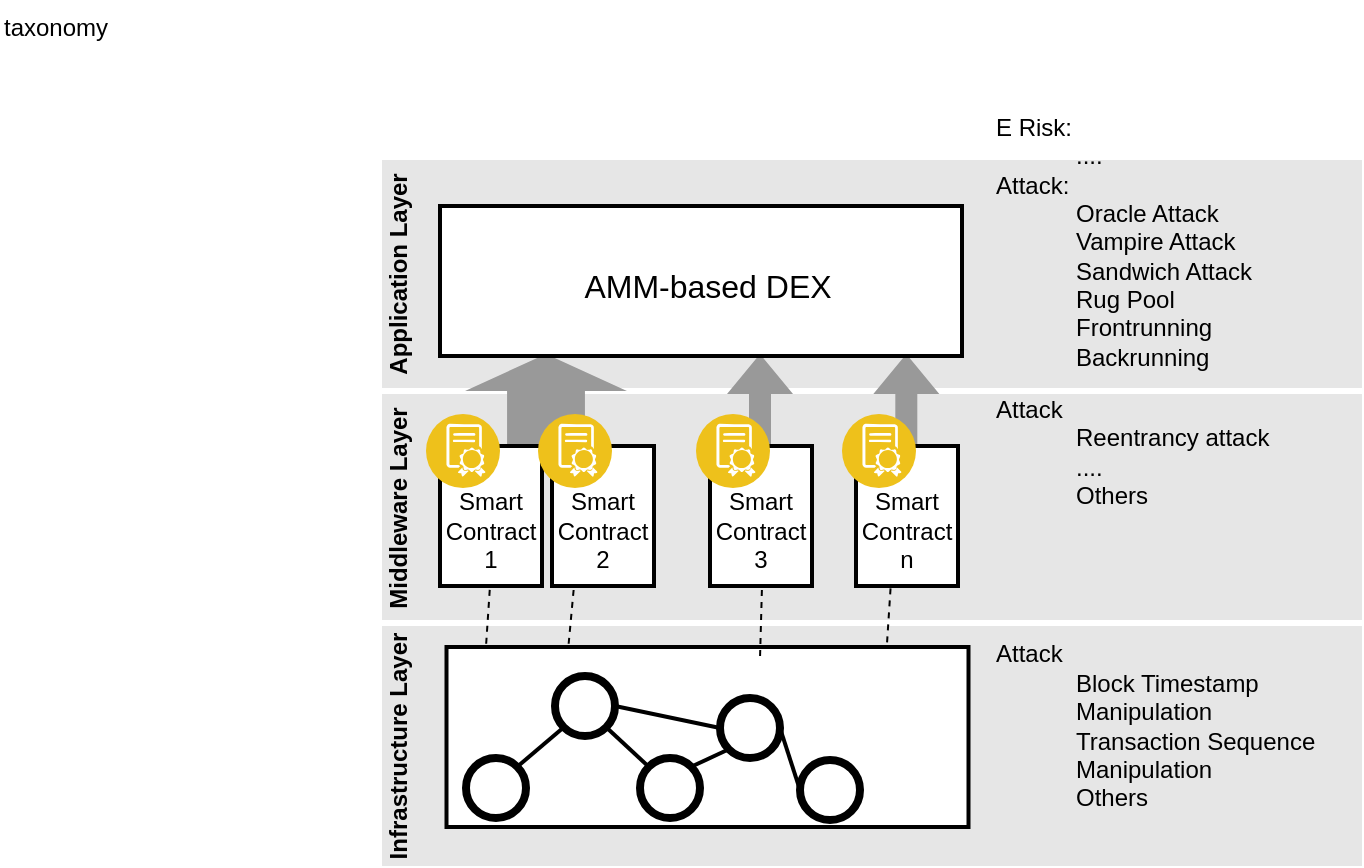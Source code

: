 <mxfile version="15.4.1" type="github">
  <diagram id="aYbwqATf93FluCWuQREW" name="Page-1">
    <mxGraphModel dx="679" dy="423" grid="1" gridSize="10" guides="1" tooltips="1" connect="1" arrows="1" fold="1" page="1" pageScale="1" pageWidth="850" pageHeight="1100" math="0" shadow="0">
      <root>
        <mxCell id="0" />
        <mxCell id="1" parent="0" />
        <mxCell id="IElQf6iTneREs4BxYmEP-1" value="" style="rounded=0;whiteSpace=wrap;html=1;strokeWidth=2;strokeColor=none;fillColor=#E6E6E6;" parent="1" vertex="1">
          <mxGeometry x="201" y="207" width="490" height="113" as="geometry" />
        </mxCell>
        <mxCell id="IElQf6iTneREs4BxYmEP-2" value="" style="rounded=0;whiteSpace=wrap;html=1;strokeWidth=2;strokeColor=none;fillColor=#E6E6E6;" parent="1" vertex="1">
          <mxGeometry x="201" y="90" width="490" height="114" as="geometry" />
        </mxCell>
        <mxCell id="IElQf6iTneREs4BxYmEP-3" value="" style="shape=flexArrow;endArrow=classic;html=1;strokeWidth=2;fillColor=#999999;strokeColor=none;" parent="1" edge="1">
          <mxGeometry width="50" height="50" relative="1" as="geometry">
            <mxPoint x="463.16" y="235" as="sourcePoint" />
            <mxPoint x="463.16" y="186" as="targetPoint" />
            <Array as="points">
              <mxPoint x="463.16" y="211" />
            </Array>
          </mxGeometry>
        </mxCell>
        <mxCell id="IElQf6iTneREs4BxYmEP-4" value="" style="shape=flexArrow;endArrow=classic;html=1;strokeWidth=2;fillColor=#999999;strokeColor=none;" parent="1" edge="1">
          <mxGeometry width="50" height="50" relative="1" as="geometry">
            <mxPoint x="390" y="235" as="sourcePoint" />
            <mxPoint x="390" y="186" as="targetPoint" />
            <Array as="points">
              <mxPoint x="390" y="213" />
            </Array>
          </mxGeometry>
        </mxCell>
        <mxCell id="IElQf6iTneREs4BxYmEP-5" value="" style="shape=flexArrow;endArrow=classic;html=1;strokeWidth=2;strokeColor=none;fillColor=#999999;width=37.931;endSize=5.483;endWidth=40.048;" parent="1" edge="1">
          <mxGeometry width="50" height="50" relative="1" as="geometry">
            <mxPoint x="283" y="235" as="sourcePoint" />
            <mxPoint x="283" y="186" as="targetPoint" />
          </mxGeometry>
        </mxCell>
        <mxCell id="IElQf6iTneREs4BxYmEP-6" value="" style="rounded=0;whiteSpace=wrap;html=1;strokeWidth=2;strokeColor=none;fillColor=#E6E6E6;" parent="1" vertex="1">
          <mxGeometry x="201" y="323" width="490" height="120" as="geometry" />
        </mxCell>
        <mxCell id="IElQf6iTneREs4BxYmEP-7" value="&lt;br&gt;Smart&lt;br&gt;Contract&lt;br&gt;1" style="rounded=0;whiteSpace=wrap;html=1;strokeWidth=2;" parent="1" vertex="1">
          <mxGeometry x="230" y="233" width="51" height="70" as="geometry" />
        </mxCell>
        <mxCell id="IElQf6iTneREs4BxYmEP-8" value="" style="aspect=fixed;perimeter=ellipsePerimeter;html=1;align=center;shadow=0;dashed=0;fontColor=#4277BB;labelBackgroundColor=#ffffff;fontSize=12;spacingTop=3;image;image=img/lib/ibm/blockchain/smart_contract.svg;strokeWidth=4;" parent="1" vertex="1">
          <mxGeometry x="223" y="217" width="37" height="37" as="geometry" />
        </mxCell>
        <mxCell id="IElQf6iTneREs4BxYmEP-9" value="" style="endArrow=none;dashed=1;html=1;strokeWidth=1;exitX=0.076;exitY=-0.018;exitDx=0;exitDy=0;exitPerimeter=0;" parent="1" source="IElQf6iTneREs4BxYmEP-26" edge="1">
          <mxGeometry width="50" height="50" relative="1" as="geometry">
            <mxPoint x="231" y="523" as="sourcePoint" />
            <mxPoint x="255" y="303" as="targetPoint" />
          </mxGeometry>
        </mxCell>
        <mxCell id="IElQf6iTneREs4BxYmEP-10" value="" style="endArrow=none;dashed=1;html=1;strokeWidth=1;entryX=0.5;entryY=1;entryDx=0;entryDy=0;exitX=0.844;exitY=-0.026;exitDx=0;exitDy=0;exitPerimeter=0;" parent="1" source="IElQf6iTneREs4BxYmEP-26" edge="1">
          <mxGeometry width="50" height="50" relative="1" as="geometry">
            <mxPoint x="491" y="483" as="sourcePoint" />
            <mxPoint x="456" y="293" as="targetPoint" />
          </mxGeometry>
        </mxCell>
        <mxCell id="IElQf6iTneREs4BxYmEP-11" value="" style="rounded=0;whiteSpace=wrap;html=1;strokeWidth=2;" parent="1" vertex="1">
          <mxGeometry x="230" y="113" width="261" height="75" as="geometry" />
        </mxCell>
        <mxCell id="IElQf6iTneREs4BxYmEP-12" value="&lt;font style=&quot;font-size: 16px&quot;&gt;AMM-based DEX&lt;/font&gt;" style="text;html=1;strokeColor=none;fillColor=none;align=center;verticalAlign=middle;whiteSpace=wrap;rounded=0;" parent="1" vertex="1">
          <mxGeometry x="286" y="143" width="155.5" height="20" as="geometry" />
        </mxCell>
        <mxCell id="IElQf6iTneREs4BxYmEP-13" value="&lt;b&gt;Infrastructure Layer&lt;/b&gt;" style="text;html=1;strokeColor=none;fillColor=none;align=center;verticalAlign=middle;whiteSpace=wrap;rounded=0;rotation=-90;" parent="1" vertex="1">
          <mxGeometry x="150" y="373" width="119" height="20" as="geometry" />
        </mxCell>
        <mxCell id="IElQf6iTneREs4BxYmEP-14" value="&lt;b&gt;Middleware Layer&lt;/b&gt;" style="text;html=1;strokeColor=none;fillColor=none;align=center;verticalAlign=middle;whiteSpace=wrap;rounded=0;rotation=-90;" parent="1" vertex="1">
          <mxGeometry x="150" y="254" width="119" height="20" as="geometry" />
        </mxCell>
        <mxCell id="IElQf6iTneREs4BxYmEP-15" value="&lt;b&gt;Application Layer&lt;/b&gt;" style="text;html=1;strokeColor=none;fillColor=none;align=center;verticalAlign=middle;whiteSpace=wrap;rounded=0;rotation=-90;" parent="1" vertex="1">
          <mxGeometry x="150" y="137" width="119" height="20" as="geometry" />
        </mxCell>
        <mxCell id="IElQf6iTneREs4BxYmEP-16" value="Attack&lt;br&gt;&lt;blockquote style=&quot;margin: 0 0 0 40px ; border: none ; padding: 0px&quot;&gt;Reentrancy attack&lt;/blockquote&gt;&lt;blockquote style=&quot;margin: 0 0 0 40px ; border: none ; padding: 0px&quot;&gt;....&lt;/blockquote&gt;&lt;blockquote style=&quot;margin: 0 0 0 40px ; border: none ; padding: 0px&quot;&gt;Others&lt;/blockquote&gt;" style="text;html=1;strokeColor=none;fillColor=none;align=left;verticalAlign=middle;whiteSpace=wrap;rounded=0;" parent="1" vertex="1">
          <mxGeometry x="506" y="225.5" width="150" height="20" as="geometry" />
        </mxCell>
        <mxCell id="IElQf6iTneREs4BxYmEP-17" value="&lt;div&gt;&lt;span&gt;Attack&lt;/span&gt;&lt;/div&gt;&lt;blockquote style=&quot;margin: 0 0 0 40px ; border: none ; padding: 0px&quot;&gt;Block Timestamp Manipulation&lt;/blockquote&gt;&lt;blockquote style=&quot;margin: 0 0 0 40px ; border: none ; padding: 0px&quot;&gt;Transaction Sequence Manipulation&lt;/blockquote&gt;&lt;blockquote style=&quot;margin: 0 0 0 40px ; border: none ; padding: 0px&quot;&gt;Others&lt;/blockquote&gt;" style="text;html=1;strokeColor=none;fillColor=none;align=left;verticalAlign=middle;whiteSpace=wrap;rounded=0;" parent="1" vertex="1">
          <mxGeometry x="506" y="363" width="175" height="20" as="geometry" />
        </mxCell>
        <mxCell id="IElQf6iTneREs4BxYmEP-18" value="&lt;div&gt;&lt;font style=&quot;font-size: 12px&quot;&gt;E Risk:&lt;/font&gt;&lt;/div&gt;&lt;blockquote style=&quot;margin: 0px 0px 0px 40px ; border: none ; padding: 0px&quot;&gt;&lt;div&gt;&lt;font style=&quot;font-size: 12px&quot;&gt;....&lt;/font&gt;&lt;/div&gt;&lt;/blockquote&gt;&lt;font style=&quot;font-size: 12px&quot;&gt;Attack:&lt;br&gt;&lt;/font&gt;&lt;blockquote style=&quot;margin: 0px 0px 0px 40px ; border: none ; padding: 0px&quot;&gt;&lt;font style=&quot;font-size: 12px&quot;&gt;Oracle Attack&lt;/font&gt;&lt;/blockquote&gt;&lt;blockquote style=&quot;margin: 0px 0px 0px 40px ; border: none ; padding: 0px&quot;&gt;&lt;font style=&quot;font-size: 12px&quot;&gt;Vampire Attack&lt;/font&gt;&lt;/blockquote&gt;&lt;blockquote style=&quot;margin: 0px 0px 0px 40px ; border: none ; padding: 0px&quot;&gt;&lt;font style=&quot;font-size: 12px&quot;&gt;Sandwich Attack&lt;/font&gt;&lt;/blockquote&gt;&lt;blockquote style=&quot;margin: 0px 0px 0px 40px ; border: none ; padding: 0px&quot;&gt;&lt;font style=&quot;font-size: 12px&quot;&gt;Rug Pool&lt;/font&gt;&lt;/blockquote&gt;&lt;blockquote style=&quot;margin: 0px 0px 0px 40px ; border: none ; padding: 0px&quot;&gt;&lt;font style=&quot;font-size: 12px&quot;&gt;Frontrunning&lt;/font&gt;&lt;/blockquote&gt;&lt;blockquote style=&quot;margin: 0px 0px 0px 40px ; border: none ; padding: 0px&quot;&gt;&lt;font style=&quot;font-size: 12px&quot;&gt;Backrunning&lt;/font&gt;&lt;/blockquote&gt;" style="text;html=1;strokeColor=none;fillColor=none;align=left;verticalAlign=middle;whiteSpace=wrap;rounded=0;" parent="1" vertex="1">
          <mxGeometry x="506" y="98" width="185" height="65" as="geometry" />
        </mxCell>
        <mxCell id="IElQf6iTneREs4BxYmEP-19" value="&lt;br&gt;Smart&lt;br&gt;Contract&lt;br&gt;2" style="rounded=0;whiteSpace=wrap;html=1;strokeWidth=2;" parent="1" vertex="1">
          <mxGeometry x="286" y="233" width="51" height="70" as="geometry" />
        </mxCell>
        <mxCell id="IElQf6iTneREs4BxYmEP-20" value="" style="aspect=fixed;perimeter=ellipsePerimeter;html=1;align=center;shadow=0;dashed=0;fontColor=#4277BB;labelBackgroundColor=#ffffff;fontSize=12;spacingTop=3;image;image=img/lib/ibm/blockchain/smart_contract.svg;strokeWidth=4;" parent="1" vertex="1">
          <mxGeometry x="279" y="217" width="37" height="37" as="geometry" />
        </mxCell>
        <mxCell id="IElQf6iTneREs4BxYmEP-21" value="&lt;br&gt;Smart&lt;br&gt;Contract&lt;br&gt;3" style="rounded=0;whiteSpace=wrap;html=1;strokeWidth=2;" parent="1" vertex="1">
          <mxGeometry x="365" y="233" width="51" height="70" as="geometry" />
        </mxCell>
        <mxCell id="IElQf6iTneREs4BxYmEP-22" value="" style="aspect=fixed;perimeter=ellipsePerimeter;html=1;align=center;shadow=0;dashed=0;fontColor=#4277BB;labelBackgroundColor=#ffffff;fontSize=12;spacingTop=3;image;image=img/lib/ibm/blockchain/smart_contract.svg;strokeWidth=4;" parent="1" vertex="1">
          <mxGeometry x="358" y="217" width="37" height="37" as="geometry" />
        </mxCell>
        <mxCell id="IElQf6iTneREs4BxYmEP-23" value="&lt;br&gt;Smart&lt;br&gt;Contract&lt;br&gt;n" style="rounded=0;whiteSpace=wrap;html=1;strokeWidth=2;" parent="1" vertex="1">
          <mxGeometry x="438" y="233" width="51" height="70" as="geometry" />
        </mxCell>
        <mxCell id="IElQf6iTneREs4BxYmEP-24" value="" style="aspect=fixed;perimeter=ellipsePerimeter;html=1;align=center;shadow=0;dashed=0;fontColor=#4277BB;labelBackgroundColor=#ffffff;fontSize=12;spacingTop=3;image;image=img/lib/ibm/blockchain/smart_contract.svg;strokeWidth=4;" parent="1" vertex="1">
          <mxGeometry x="431" y="217" width="37" height="37" as="geometry" />
        </mxCell>
        <mxCell id="IElQf6iTneREs4BxYmEP-25" value="" style="endArrow=none;dashed=1;html=1;strokeWidth=1;exitX=0.234;exitY=-0.018;exitDx=0;exitDy=0;exitPerimeter=0;" parent="1" source="IElQf6iTneREs4BxYmEP-26" edge="1">
          <mxGeometry width="50" height="50" relative="1" as="geometry">
            <mxPoint x="297" y="333" as="sourcePoint" />
            <mxPoint x="297" y="303" as="targetPoint" />
          </mxGeometry>
        </mxCell>
        <mxCell id="IElQf6iTneREs4BxYmEP-26" value="" style="rounded=0;whiteSpace=wrap;html=1;strokeWidth=2;" parent="1" vertex="1">
          <mxGeometry x="233.25" y="333.5" width="261" height="90" as="geometry" />
        </mxCell>
        <mxCell id="IElQf6iTneREs4BxYmEP-27" value="" style="group" parent="1" vertex="1" connectable="0">
          <mxGeometry x="243" y="338" width="248" height="81" as="geometry" />
        </mxCell>
        <mxCell id="IElQf6iTneREs4BxYmEP-28" value="" style="ellipse;whiteSpace=wrap;html=1;strokeWidth=4;" parent="IElQf6iTneREs4BxYmEP-27" vertex="1">
          <mxGeometry y="51" width="30" height="30" as="geometry" />
        </mxCell>
        <mxCell id="IElQf6iTneREs4BxYmEP-29" value="" style="ellipse;whiteSpace=wrap;html=1;strokeWidth=4;" parent="IElQf6iTneREs4BxYmEP-27" vertex="1">
          <mxGeometry x="127" y="21" width="30" height="30" as="geometry" />
        </mxCell>
        <mxCell id="IElQf6iTneREs4BxYmEP-30" value="" style="ellipse;whiteSpace=wrap;html=1;strokeWidth=4;" parent="IElQf6iTneREs4BxYmEP-27" vertex="1">
          <mxGeometry x="44.5" y="10" width="30" height="30" as="geometry" />
        </mxCell>
        <mxCell id="IElQf6iTneREs4BxYmEP-31" value="" style="ellipse;whiteSpace=wrap;html=1;strokeWidth=4;" parent="IElQf6iTneREs4BxYmEP-27" vertex="1">
          <mxGeometry x="87" y="51" width="30" height="30" as="geometry" />
        </mxCell>
        <mxCell id="IElQf6iTneREs4BxYmEP-32" value="" style="endArrow=none;html=1;exitX=1;exitY=0;exitDx=0;exitDy=0;entryX=0;entryY=1;entryDx=0;entryDy=0;strokeWidth=2;" parent="IElQf6iTneREs4BxYmEP-27" source="IElQf6iTneREs4BxYmEP-28" target="IElQf6iTneREs4BxYmEP-30" edge="1">
          <mxGeometry width="50" height="50" relative="1" as="geometry">
            <mxPoint x="120" y="71" as="sourcePoint" />
            <mxPoint x="170" y="21" as="targetPoint" />
          </mxGeometry>
        </mxCell>
        <mxCell id="IElQf6iTneREs4BxYmEP-33" value="" style="endArrow=none;html=1;strokeWidth=2;entryX=1;entryY=0.5;entryDx=0;entryDy=0;exitX=0;exitY=0.5;exitDx=0;exitDy=0;" parent="IElQf6iTneREs4BxYmEP-27" source="IElQf6iTneREs4BxYmEP-29" target="IElQf6iTneREs4BxYmEP-30" edge="1">
          <mxGeometry width="50" height="50" relative="1" as="geometry">
            <mxPoint x="210" y="41" as="sourcePoint" />
            <mxPoint x="170" y="21" as="targetPoint" />
          </mxGeometry>
        </mxCell>
        <mxCell id="IElQf6iTneREs4BxYmEP-34" value="" style="endArrow=none;html=1;strokeWidth=2;entryX=1;entryY=1;entryDx=0;entryDy=0;exitX=0;exitY=0;exitDx=0;exitDy=0;" parent="IElQf6iTneREs4BxYmEP-27" source="IElQf6iTneREs4BxYmEP-31" target="IElQf6iTneREs4BxYmEP-30" edge="1">
          <mxGeometry width="50" height="50" relative="1" as="geometry">
            <mxPoint x="110" y="61" as="sourcePoint" />
            <mxPoint x="170" y="21" as="targetPoint" />
          </mxGeometry>
        </mxCell>
        <mxCell id="IElQf6iTneREs4BxYmEP-35" value="" style="endArrow=none;html=1;strokeWidth=2;entryX=0;entryY=1;entryDx=0;entryDy=0;exitX=1;exitY=0;exitDx=0;exitDy=0;" parent="IElQf6iTneREs4BxYmEP-27" source="IElQf6iTneREs4BxYmEP-31" target="IElQf6iTneREs4BxYmEP-29" edge="1">
          <mxGeometry width="50" height="50" relative="1" as="geometry">
            <mxPoint x="120" y="71" as="sourcePoint" />
            <mxPoint x="170" y="21" as="targetPoint" />
          </mxGeometry>
        </mxCell>
        <mxCell id="IElQf6iTneREs4BxYmEP-40" value="" style="ellipse;whiteSpace=wrap;html=1;strokeWidth=4;" parent="IElQf6iTneREs4BxYmEP-27" vertex="1">
          <mxGeometry x="167" y="52" width="30" height="30" as="geometry" />
        </mxCell>
        <mxCell id="IElQf6iTneREs4BxYmEP-41" value="" style="endArrow=none;html=1;strokeWidth=2;entryX=0;entryY=0.5;entryDx=0;entryDy=0;exitX=1;exitY=0.5;exitDx=0;exitDy=0;" parent="IElQf6iTneREs4BxYmEP-27" source="IElQf6iTneREs4BxYmEP-29" target="IElQf6iTneREs4BxYmEP-40" edge="1">
          <mxGeometry width="50" height="50" relative="1" as="geometry">
            <mxPoint x="110.107" y="64.393" as="sourcePoint" />
            <mxPoint x="118.893" y="35.607" as="targetPoint" />
          </mxGeometry>
        </mxCell>
        <mxCell id="IElQf6iTneREs4BxYmEP-42" value="" style="endArrow=none;dashed=1;html=1;strokeWidth=1;exitX=0.234;exitY=-0.018;exitDx=0;exitDy=0;exitPerimeter=0;" parent="1" edge="1">
          <mxGeometry width="50" height="50" relative="1" as="geometry">
            <mxPoint x="390.034" y="338" as="sourcePoint" />
            <mxPoint x="390.96" y="304.62" as="targetPoint" />
          </mxGeometry>
        </mxCell>
        <mxCell id="IElQf6iTneREs4BxYmEP-43" value="taxonomy" style="text;whiteSpace=wrap;html=1;" parent="1" vertex="1">
          <mxGeometry x="10" y="10" width="80" height="30" as="geometry" />
        </mxCell>
      </root>
    </mxGraphModel>
  </diagram>
</mxfile>
